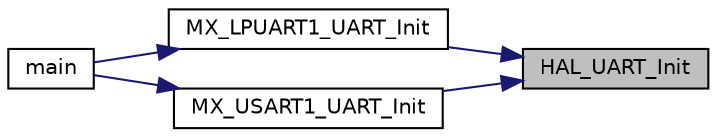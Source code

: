digraph "HAL_UART_Init"
{
 // LATEX_PDF_SIZE
  edge [fontname="Helvetica",fontsize="10",labelfontname="Helvetica",labelfontsize="10"];
  node [fontname="Helvetica",fontsize="10",shape=record];
  rankdir="RL";
  Node1 [label="HAL_UART_Init",height=0.2,width=0.4,color="black", fillcolor="grey75", style="filled", fontcolor="black",tooltip=" "];
  Node1 -> Node2 [dir="back",color="midnightblue",fontsize="10",style="solid",fontname="Helvetica"];
  Node2 [label="MX_LPUART1_UART_Init",height=0.2,width=0.4,color="black", fillcolor="white", style="filled",URL="$main_8c.html#a21ad298121ac0d079b93bf2c49d0fa92",tooltip="LPUART1 Initialization Function."];
  Node2 -> Node3 [dir="back",color="midnightblue",fontsize="10",style="solid",fontname="Helvetica"];
  Node3 [label="main",height=0.2,width=0.4,color="black", fillcolor="white", style="filled",URL="$main_8c.html#a840291bc02cba5474a4cb46a9b9566fe",tooltip="The application entry point."];
  Node1 -> Node4 [dir="back",color="midnightblue",fontsize="10",style="solid",fontname="Helvetica"];
  Node4 [label="MX_USART1_UART_Init",height=0.2,width=0.4,color="black", fillcolor="white", style="filled",URL="$main_8c.html#a62f4b77e20bccafe98a183771749c20c",tooltip="USART1 Initialization Function."];
  Node4 -> Node3 [dir="back",color="midnightblue",fontsize="10",style="solid",fontname="Helvetica"];
}
